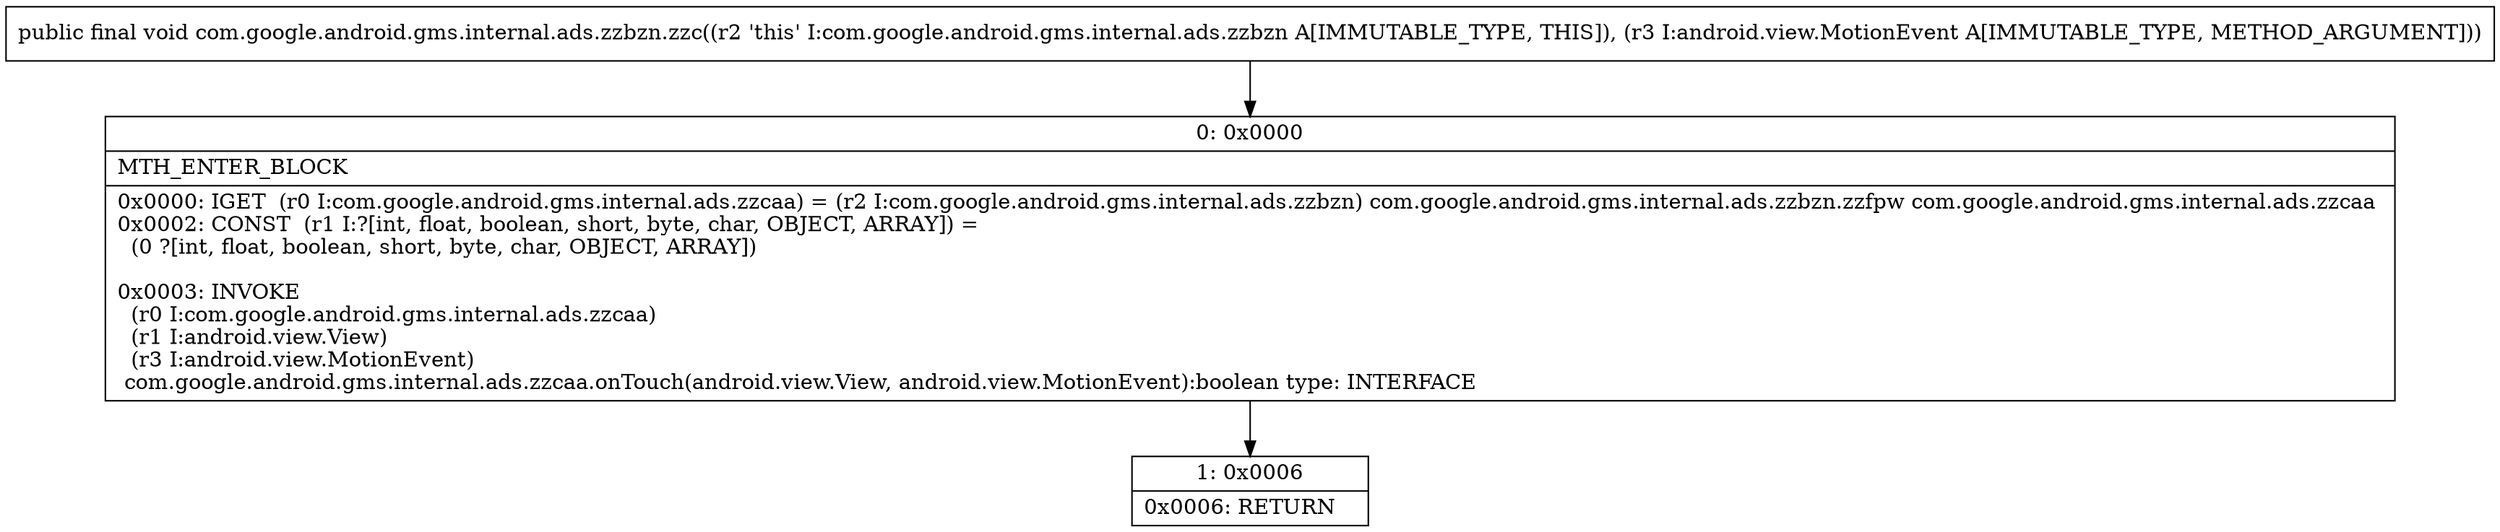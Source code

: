 digraph "CFG forcom.google.android.gms.internal.ads.zzbzn.zzc(Landroid\/view\/MotionEvent;)V" {
Node_0 [shape=record,label="{0\:\ 0x0000|MTH_ENTER_BLOCK\l|0x0000: IGET  (r0 I:com.google.android.gms.internal.ads.zzcaa) = (r2 I:com.google.android.gms.internal.ads.zzbzn) com.google.android.gms.internal.ads.zzbzn.zzfpw com.google.android.gms.internal.ads.zzcaa \l0x0002: CONST  (r1 I:?[int, float, boolean, short, byte, char, OBJECT, ARRAY]) = \l  (0 ?[int, float, boolean, short, byte, char, OBJECT, ARRAY])\l \l0x0003: INVOKE  \l  (r0 I:com.google.android.gms.internal.ads.zzcaa)\l  (r1 I:android.view.View)\l  (r3 I:android.view.MotionEvent)\l com.google.android.gms.internal.ads.zzcaa.onTouch(android.view.View, android.view.MotionEvent):boolean type: INTERFACE \l}"];
Node_1 [shape=record,label="{1\:\ 0x0006|0x0006: RETURN   \l}"];
MethodNode[shape=record,label="{public final void com.google.android.gms.internal.ads.zzbzn.zzc((r2 'this' I:com.google.android.gms.internal.ads.zzbzn A[IMMUTABLE_TYPE, THIS]), (r3 I:android.view.MotionEvent A[IMMUTABLE_TYPE, METHOD_ARGUMENT])) }"];
MethodNode -> Node_0;
Node_0 -> Node_1;
}

